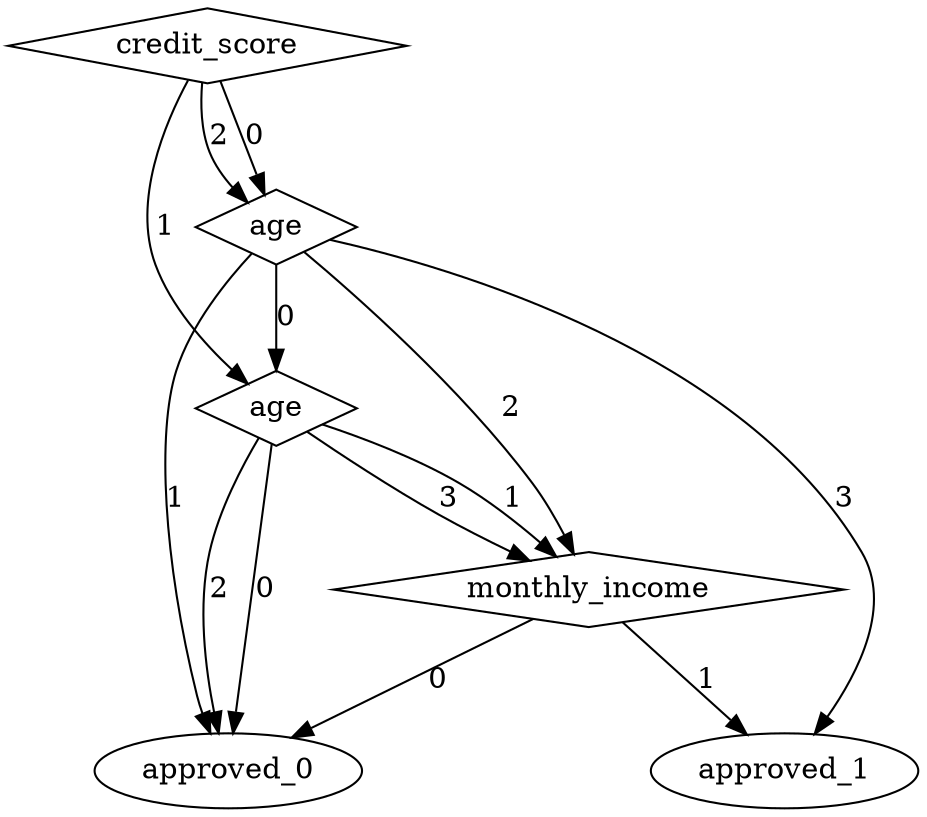 digraph {
node [label=approved_1,style=""] approved_1
node [label=approved_0,style=""] approved_0
node [label=approved_0,style=""] approved_0
node [label=approved_0,style=""] approved_0
node [label=approved_1,style=""] approved_1
node [label=approved_0,style=""] approved_0
node [label=monthly_income,shape="diamond",style=""] 3
node [label=age,shape="diamond",style=""] 2
node [label=age,shape="diamond",style=""] 1
node [label=credit_score,shape="diamond",style=""] 0

3 -> approved_1 [label="1"]
3 -> approved_0 [label="0"]
2 -> 3 [label="3"]
2 -> approved_0 [label="2"]
2 -> 3 [label="1"]
2 -> approved_0 [label="0"]
1 -> approved_1 [label="3"]
1 -> 3 [label="2"]
1 -> approved_0 [label="1"]
1 -> 2 [label="0"]
0 -> 1 [label="2"]
0 -> 2 [label="1"]
0 -> 1 [label="0"]
}